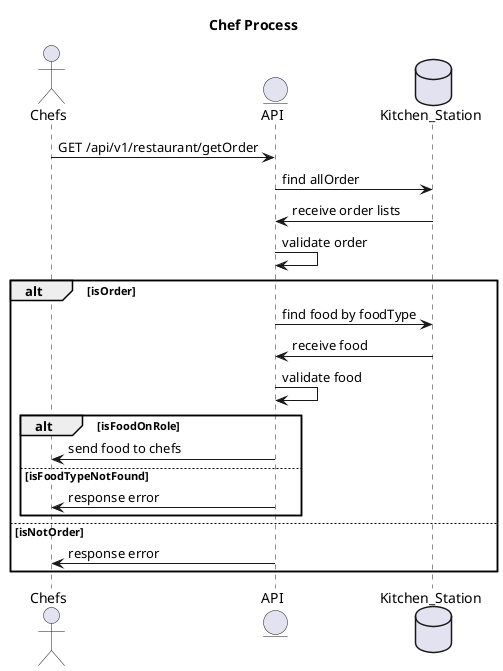 @startuml
'https://plantuml.com/sequence-diagram
Title Chef Process
actor Chefs as c

entity API as a

database Kitchen_Station as ks

c -> a : GET /api/v1/restaurant/getOrder
a -> ks : find allOrder
ks -> a : receive order lists
a -> a : validate order

alt isOrder
    a -> ks : find food by foodType
    ks -> a : receive food
    a -> a : validate food
alt isFoodOnRole
     a -> c : send food to chefs
else isFoodTypeNotFound
    a -> c : response error
end

else isNotOrder
    a -> c : response error
end

@enduml
